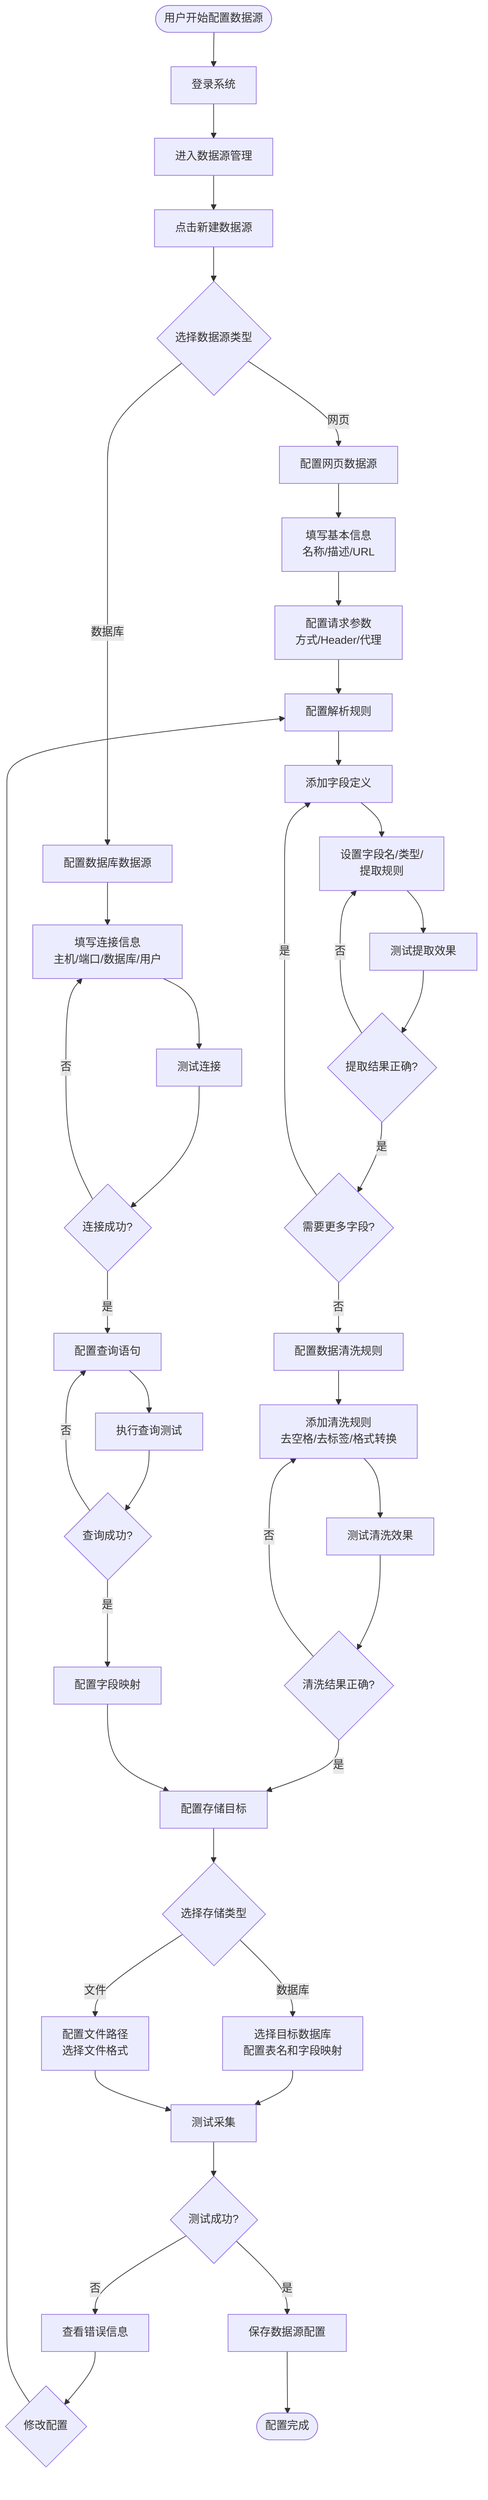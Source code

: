 flowchart TD
    Start([用户开始配置数据源]) --> Login[登录系统]
    Login --> Menu[进入数据源管理]
    Menu --> Create[点击新建数据源]
    
    Create --> SelectType{选择数据源类型}
    SelectType -->|网页| WebConfig[配置网页数据源]
    SelectType -->|数据库| DBConfig[配置数据库数据源]
    
    WebConfig --> FillBasic[填写基本信息<br/>名称/描述/URL]
    FillBasic --> ConfigRequest[配置请求参数<br/>方式/Header/代理]
    ConfigRequest --> ConfigParse[配置解析规则]
    
    ConfigParse --> AddField[添加字段定义]
    AddField --> FieldDetail[设置字段名/类型/<br/>提取规则]
    FieldDetail --> TestExtract[测试提取效果]
    TestExtract --> ExtractOK{提取结果正确?}
    ExtractOK -->|否| FieldDetail
    ExtractOK -->|是| MoreField{需要更多字段?}
    MoreField -->|是| AddField
    MoreField -->|否| ConfigClean[配置数据清洗规则]
    
    ConfigClean --> AddCleanRule[添加清洗规则<br/>去空格/去标签/格式转换]
    AddCleanRule --> TestClean[测试清洗效果]
    TestClean --> CleanOK{清洗结果正确?}
    CleanOK -->|否| AddCleanRule
    CleanOK -->|是| ConfigStorage[配置存储目标]
    
    DBConfig --> FillConn[填写连接信息<br/>主机/端口/数据库/用户]
    FillConn --> TestConn[测试连接]
    TestConn --> ConnResult{连接成功?}
    ConnResult -->|否| FillConn
    ConnResult -->|是| ConfigSQL[配置查询语句]
    ConfigSQL --> TestSQL[执行查询测试]
    TestSQL --> SQLResult{查询成功?}
    SQLResult -->|否| ConfigSQL
    SQLResult -->|是| ConfigMapping[配置字段映射]
    ConfigMapping --> ConfigStorage
    
    ConfigStorage --> SelectStorage{选择存储类型}
    SelectStorage -->|数据库| DBStorage[选择目标数据库<br/>配置表名和字段映射]
    SelectStorage -->|文件| FileStorage[配置文件路径<br/>选择文件格式]
    
    DBStorage --> TestSave[测试采集]
    FileStorage --> TestSave
    
    TestSave --> SaveResult{测试成功?}
    SaveResult -->|否| ViewError[查看错误信息]
    ViewError --> FixConfig{修改配置}
    FixConfig --> ConfigParse
    SaveResult -->|是| SaveDS[保存数据源配置]
    SaveDS --> Success([配置完成])